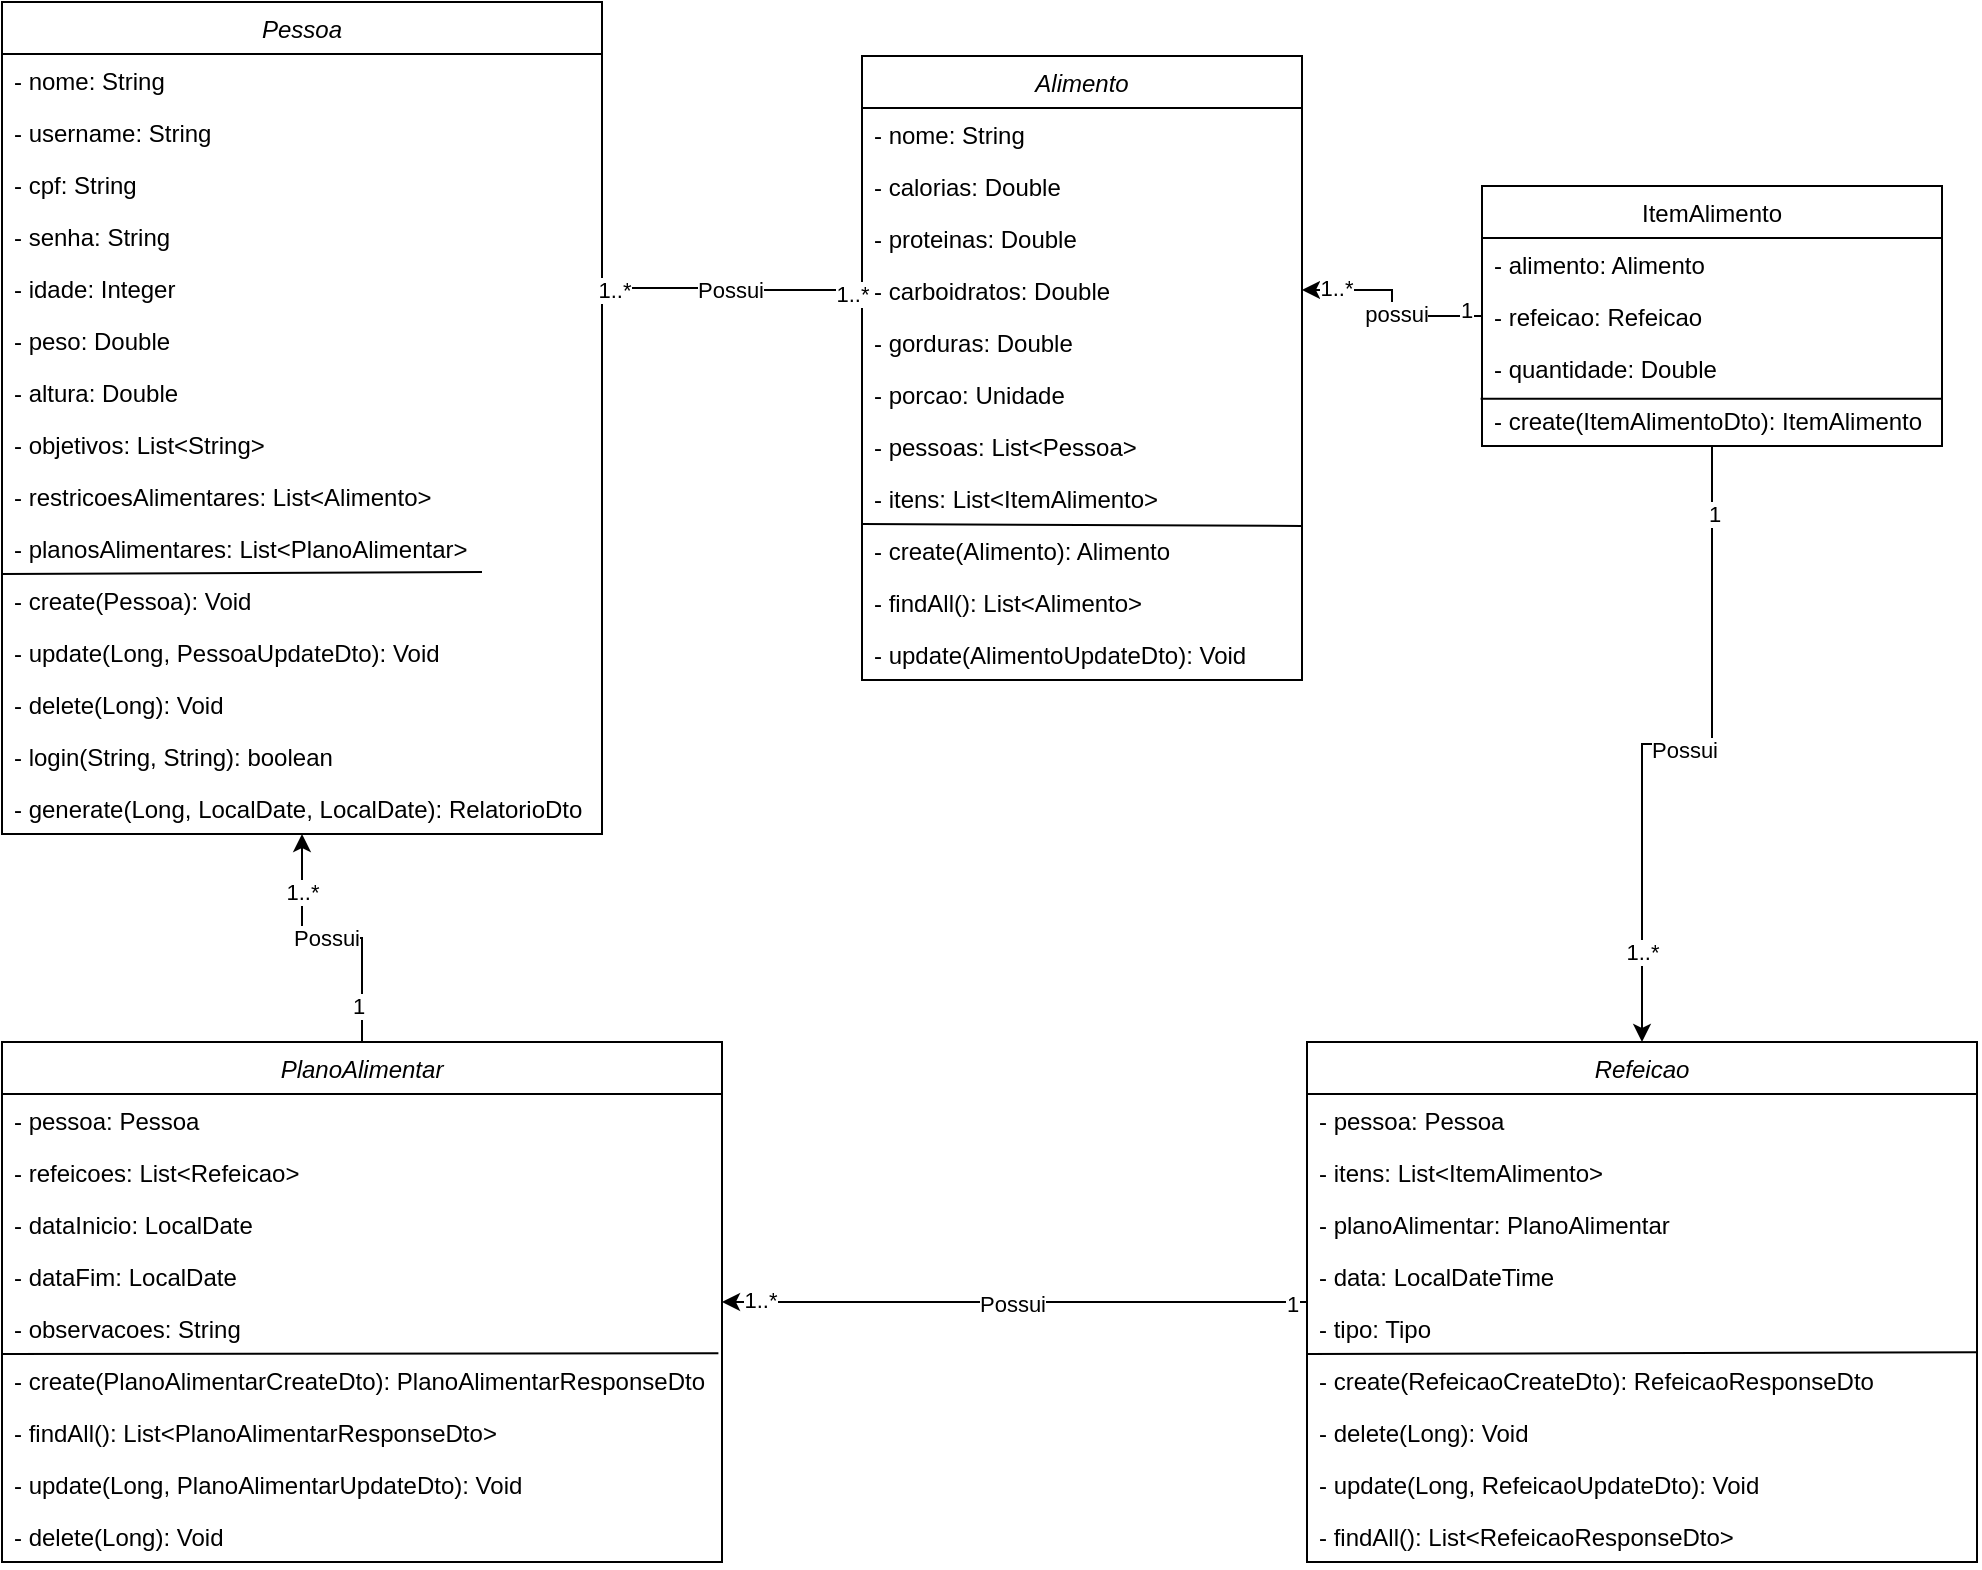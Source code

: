 <mxfile version="27.0.9">
  <diagram id="C5RBs43oDa-KdzZeNtuy" name="Page-1">
    <mxGraphModel dx="1426" dy="1946" grid="1" gridSize="10" guides="1" tooltips="1" connect="1" arrows="1" fold="1" page="1" pageScale="1" pageWidth="827" pageHeight="1169" math="0" shadow="0">
      <root>
        <mxCell id="WIyWlLk6GJQsqaUBKTNV-0" />
        <mxCell id="WIyWlLk6GJQsqaUBKTNV-1" parent="WIyWlLk6GJQsqaUBKTNV-0" />
        <mxCell id="zkfFHV4jXpPFQw0GAbJ--0" value="Alimento" style="swimlane;fontStyle=2;align=center;verticalAlign=top;childLayout=stackLayout;horizontal=1;startSize=26;horizontalStack=0;resizeParent=1;resizeLast=0;collapsible=1;marginBottom=0;rounded=0;shadow=0;strokeWidth=1;" parent="WIyWlLk6GJQsqaUBKTNV-1" vertex="1">
          <mxGeometry x="490" y="17" width="220" height="312" as="geometry">
            <mxRectangle x="230" y="140" width="160" height="26" as="alternateBounds" />
          </mxGeometry>
        </mxCell>
        <mxCell id="zkfFHV4jXpPFQw0GAbJ--1" value="- nome: String" style="text;align=left;verticalAlign=top;spacingLeft=4;spacingRight=4;overflow=hidden;rotatable=0;points=[[0,0.5],[1,0.5]];portConstraint=eastwest;" parent="zkfFHV4jXpPFQw0GAbJ--0" vertex="1">
          <mxGeometry y="26" width="220" height="26" as="geometry" />
        </mxCell>
        <mxCell id="zkfFHV4jXpPFQw0GAbJ--2" value="- calorias: Double" style="text;align=left;verticalAlign=top;spacingLeft=4;spacingRight=4;overflow=hidden;rotatable=0;points=[[0,0.5],[1,0.5]];portConstraint=eastwest;rounded=0;shadow=0;html=0;" parent="zkfFHV4jXpPFQw0GAbJ--0" vertex="1">
          <mxGeometry y="52" width="220" height="26" as="geometry" />
        </mxCell>
        <mxCell id="zkfFHV4jXpPFQw0GAbJ--3" value="- proteinas: Double" style="text;align=left;verticalAlign=top;spacingLeft=4;spacingRight=4;overflow=hidden;rotatable=0;points=[[0,0.5],[1,0.5]];portConstraint=eastwest;rounded=0;shadow=0;html=0;" parent="zkfFHV4jXpPFQw0GAbJ--0" vertex="1">
          <mxGeometry y="78" width="220" height="26" as="geometry" />
        </mxCell>
        <mxCell id="cG4yYEKGRYoJy5BFDzFy-0" value="- carboidratos: Double" style="text;align=left;verticalAlign=top;spacingLeft=4;spacingRight=4;overflow=hidden;rotatable=0;points=[[0,0.5],[1,0.5]];portConstraint=eastwest;rounded=0;shadow=0;html=0;" parent="zkfFHV4jXpPFQw0GAbJ--0" vertex="1">
          <mxGeometry y="104" width="220" height="26" as="geometry" />
        </mxCell>
        <mxCell id="cG4yYEKGRYoJy5BFDzFy-1" value="- gorduras: Double" style="text;align=left;verticalAlign=top;spacingLeft=4;spacingRight=4;overflow=hidden;rotatable=0;points=[[0,0.5],[1,0.5]];portConstraint=eastwest;rounded=0;shadow=0;html=0;" parent="zkfFHV4jXpPFQw0GAbJ--0" vertex="1">
          <mxGeometry y="130" width="220" height="26" as="geometry" />
        </mxCell>
        <mxCell id="cG4yYEKGRYoJy5BFDzFy-2" value="- porcao: Unidade" style="text;align=left;verticalAlign=top;spacingLeft=4;spacingRight=4;overflow=hidden;rotatable=0;points=[[0,0.5],[1,0.5]];portConstraint=eastwest;rounded=0;shadow=0;html=0;" parent="zkfFHV4jXpPFQw0GAbJ--0" vertex="1">
          <mxGeometry y="156" width="220" height="26" as="geometry" />
        </mxCell>
        <mxCell id="cG4yYEKGRYoJy5BFDzFy-3" value="- pessoas: List&lt;Pessoa&gt;" style="text;align=left;verticalAlign=top;spacingLeft=4;spacingRight=4;overflow=hidden;rotatable=0;points=[[0,0.5],[1,0.5]];portConstraint=eastwest;rounded=0;shadow=0;html=0;" parent="zkfFHV4jXpPFQw0GAbJ--0" vertex="1">
          <mxGeometry y="182" width="220" height="26" as="geometry" />
        </mxCell>
        <mxCell id="cG4yYEKGRYoJy5BFDzFy-4" value="- itens: List&lt;ItemAlimento&gt;" style="text;align=left;verticalAlign=top;spacingLeft=4;spacingRight=4;overflow=hidden;rotatable=0;points=[[0,0.5],[1,0.5]];portConstraint=eastwest;rounded=0;shadow=0;html=0;" parent="zkfFHV4jXpPFQw0GAbJ--0" vertex="1">
          <mxGeometry y="208" width="220" height="26" as="geometry" />
        </mxCell>
        <mxCell id="STjrseQzjW_MM1RefdrY-9" value="" style="endArrow=none;html=1;rounded=0;entryX=1;entryY=1.037;entryDx=0;entryDy=0;entryPerimeter=0;" parent="zkfFHV4jXpPFQw0GAbJ--0" target="cG4yYEKGRYoJy5BFDzFy-4" edge="1">
          <mxGeometry relative="1" as="geometry">
            <mxPoint y="234" as="sourcePoint" />
            <mxPoint x="160" y="234" as="targetPoint" />
          </mxGeometry>
        </mxCell>
        <mxCell id="STjrseQzjW_MM1RefdrY-21" value="- create(Alimento): Alimento" style="text;align=left;verticalAlign=top;spacingLeft=4;spacingRight=4;overflow=hidden;rotatable=0;points=[[0,0.5],[1,0.5]];portConstraint=eastwest;rounded=0;shadow=0;html=0;" parent="zkfFHV4jXpPFQw0GAbJ--0" vertex="1">
          <mxGeometry y="234" width="220" height="26" as="geometry" />
        </mxCell>
        <mxCell id="STjrseQzjW_MM1RefdrY-23" value="- findAll(): List&lt;Alimento&gt;" style="text;align=left;verticalAlign=top;spacingLeft=4;spacingRight=4;overflow=hidden;rotatable=0;points=[[0,0.5],[1,0.5]];portConstraint=eastwest;rounded=0;shadow=0;html=0;" parent="zkfFHV4jXpPFQw0GAbJ--0" vertex="1">
          <mxGeometry y="260" width="220" height="26" as="geometry" />
        </mxCell>
        <mxCell id="STjrseQzjW_MM1RefdrY-22" value="- update(AlimentoUpdateDto): Void" style="text;align=left;verticalAlign=top;spacingLeft=4;spacingRight=4;overflow=hidden;rotatable=0;points=[[0,0.5],[1,0.5]];portConstraint=eastwest;rounded=0;shadow=0;html=0;" parent="zkfFHV4jXpPFQw0GAbJ--0" vertex="1">
          <mxGeometry y="286" width="220" height="26" as="geometry" />
        </mxCell>
        <mxCell id="y1dbTIo-UcdsSL2UEVHJ-3" style="edgeStyle=orthogonalEdgeStyle;shape=connector;rounded=0;orthogonalLoop=1;jettySize=auto;html=1;entryX=1;entryY=0.5;entryDx=0;entryDy=0;strokeColor=default;align=center;verticalAlign=middle;fontFamily=Helvetica;fontSize=11;fontColor=default;labelBackgroundColor=default;endArrow=classic;" parent="WIyWlLk6GJQsqaUBKTNV-1" source="zkfFHV4jXpPFQw0GAbJ--17" target="cG4yYEKGRYoJy5BFDzFy-0" edge="1">
          <mxGeometry relative="1" as="geometry" />
        </mxCell>
        <mxCell id="y1dbTIo-UcdsSL2UEVHJ-4" value="possui" style="edgeLabel;html=1;align=center;verticalAlign=middle;resizable=0;points=[];fontFamily=Helvetica;fontSize=11;fontColor=default;labelBackgroundColor=default;" parent="y1dbTIo-UcdsSL2UEVHJ-3" vertex="1" connectable="0">
          <mxGeometry x="-0.161" y="-1" relative="1" as="geometry">
            <mxPoint as="offset" />
          </mxGeometry>
        </mxCell>
        <mxCell id="y1dbTIo-UcdsSL2UEVHJ-5" value="1..*" style="edgeLabel;html=1;align=center;verticalAlign=middle;resizable=0;points=[];fontFamily=Helvetica;fontSize=11;fontColor=default;labelBackgroundColor=default;" parent="y1dbTIo-UcdsSL2UEVHJ-3" vertex="1" connectable="0">
          <mxGeometry x="0.766" y="-1" relative="1" as="geometry">
            <mxPoint x="5" as="offset" />
          </mxGeometry>
        </mxCell>
        <mxCell id="y1dbTIo-UcdsSL2UEVHJ-20" value="1" style="edgeLabel;html=1;align=center;verticalAlign=middle;resizable=0;points=[];fontFamily=Helvetica;fontSize=11;fontColor=default;labelBackgroundColor=default;" parent="y1dbTIo-UcdsSL2UEVHJ-3" vertex="1" connectable="0">
          <mxGeometry x="-0.844" y="-3" relative="1" as="geometry">
            <mxPoint as="offset" />
          </mxGeometry>
        </mxCell>
        <mxCell id="0lct7mTjgLrh3pyMlzWK-0" style="edgeStyle=orthogonalEdgeStyle;rounded=0;orthogonalLoop=1;jettySize=auto;html=1;entryX=0.5;entryY=0;entryDx=0;entryDy=0;" parent="WIyWlLk6GJQsqaUBKTNV-1" source="zkfFHV4jXpPFQw0GAbJ--17" target="cG4yYEKGRYoJy5BFDzFy-33" edge="1">
          <mxGeometry relative="1" as="geometry" />
        </mxCell>
        <mxCell id="0lct7mTjgLrh3pyMlzWK-1" value="Possui" style="edgeLabel;html=1;align=center;verticalAlign=middle;resizable=0;points=[];" parent="0lct7mTjgLrh3pyMlzWK-0" vertex="1" connectable="0">
          <mxGeometry x="-0.017" y="3" relative="1" as="geometry">
            <mxPoint as="offset" />
          </mxGeometry>
        </mxCell>
        <mxCell id="0lct7mTjgLrh3pyMlzWK-2" value="1" style="edgeLabel;html=1;align=center;verticalAlign=middle;resizable=0;points=[];" parent="0lct7mTjgLrh3pyMlzWK-0" vertex="1" connectable="0">
          <mxGeometry x="-0.799" y="1" relative="1" as="geometry">
            <mxPoint as="offset" />
          </mxGeometry>
        </mxCell>
        <mxCell id="0lct7mTjgLrh3pyMlzWK-3" value="1..*" style="edgeLabel;html=1;align=center;verticalAlign=middle;resizable=0;points=[];" parent="0lct7mTjgLrh3pyMlzWK-0" vertex="1" connectable="0">
          <mxGeometry x="0.73" relative="1" as="geometry">
            <mxPoint as="offset" />
          </mxGeometry>
        </mxCell>
        <mxCell id="zkfFHV4jXpPFQw0GAbJ--17" value="ItemAlimento" style="swimlane;fontStyle=0;align=center;verticalAlign=top;childLayout=stackLayout;horizontal=1;startSize=26;horizontalStack=0;resizeParent=1;resizeLast=0;collapsible=1;marginBottom=0;rounded=0;shadow=0;strokeWidth=1;" parent="WIyWlLk6GJQsqaUBKTNV-1" vertex="1">
          <mxGeometry x="800" y="82" width="230" height="130" as="geometry">
            <mxRectangle x="550" y="140" width="160" height="26" as="alternateBounds" />
          </mxGeometry>
        </mxCell>
        <mxCell id="zkfFHV4jXpPFQw0GAbJ--18" value="- alimento: Alimento" style="text;align=left;verticalAlign=top;spacingLeft=4;spacingRight=4;overflow=hidden;rotatable=0;points=[[0,0.5],[1,0.5]];portConstraint=eastwest;" parent="zkfFHV4jXpPFQw0GAbJ--17" vertex="1">
          <mxGeometry y="26" width="230" height="26" as="geometry" />
        </mxCell>
        <mxCell id="zkfFHV4jXpPFQw0GAbJ--19" value="- refeicao: Refeicao" style="text;align=left;verticalAlign=top;spacingLeft=4;spacingRight=4;overflow=hidden;rotatable=0;points=[[0,0.5],[1,0.5]];portConstraint=eastwest;rounded=0;shadow=0;html=0;" parent="zkfFHV4jXpPFQw0GAbJ--17" vertex="1">
          <mxGeometry y="52" width="230" height="26" as="geometry" />
        </mxCell>
        <mxCell id="zkfFHV4jXpPFQw0GAbJ--20" value="- quantidade: Double" style="text;align=left;verticalAlign=top;spacingLeft=4;spacingRight=4;overflow=hidden;rotatable=0;points=[[0,0.5],[1,0.5]];portConstraint=eastwest;rounded=0;shadow=0;html=0;" parent="zkfFHV4jXpPFQw0GAbJ--17" vertex="1">
          <mxGeometry y="78" width="230" height="26" as="geometry" />
        </mxCell>
        <mxCell id="COkLb8HMXcyexw4MpFeS-0" value="" style="endArrow=none;html=1;rounded=0;entryX=1.002;entryY=1.09;entryDx=0;entryDy=0;entryPerimeter=0;exitX=-0.003;exitY=1.09;exitDx=0;exitDy=0;exitPerimeter=0;" parent="zkfFHV4jXpPFQw0GAbJ--17" source="zkfFHV4jXpPFQw0GAbJ--20" target="zkfFHV4jXpPFQw0GAbJ--20" edge="1">
          <mxGeometry width="50" height="50" relative="1" as="geometry">
            <mxPoint x="-20" y="128" as="sourcePoint" />
            <mxPoint x="30" y="78" as="targetPoint" />
          </mxGeometry>
        </mxCell>
        <mxCell id="COkLb8HMXcyexw4MpFeS-1" value="- create(ItemAlimentoDto): ItemAlimento" style="text;align=left;verticalAlign=top;spacingLeft=4;spacingRight=4;overflow=hidden;rotatable=0;points=[[0,0.5],[1,0.5]];portConstraint=eastwest;rounded=0;shadow=0;html=0;" parent="zkfFHV4jXpPFQw0GAbJ--17" vertex="1">
          <mxGeometry y="104" width="230" height="26" as="geometry" />
        </mxCell>
        <mxCell id="cG4yYEKGRYoJy5BFDzFy-5" value="Pessoa" style="swimlane;fontStyle=2;align=center;verticalAlign=top;childLayout=stackLayout;horizontal=1;startSize=26;horizontalStack=0;resizeParent=1;resizeLast=0;collapsible=1;marginBottom=0;rounded=0;shadow=0;strokeWidth=1;" parent="WIyWlLk6GJQsqaUBKTNV-1" vertex="1">
          <mxGeometry x="60" y="-10" width="300" height="416" as="geometry">
            <mxRectangle x="230" y="140" width="160" height="26" as="alternateBounds" />
          </mxGeometry>
        </mxCell>
        <mxCell id="cG4yYEKGRYoJy5BFDzFy-6" value="- nome: String" style="text;align=left;verticalAlign=top;spacingLeft=4;spacingRight=4;overflow=hidden;rotatable=0;points=[[0,0.5],[1,0.5]];portConstraint=eastwest;" parent="cG4yYEKGRYoJy5BFDzFy-5" vertex="1">
          <mxGeometry y="26" width="300" height="26" as="geometry" />
        </mxCell>
        <mxCell id="cG4yYEKGRYoJy5BFDzFy-7" value="- username: String" style="text;align=left;verticalAlign=top;spacingLeft=4;spacingRight=4;overflow=hidden;rotatable=0;points=[[0,0.5],[1,0.5]];portConstraint=eastwest;rounded=0;shadow=0;html=0;" parent="cG4yYEKGRYoJy5BFDzFy-5" vertex="1">
          <mxGeometry y="52" width="300" height="26" as="geometry" />
        </mxCell>
        <mxCell id="cG4yYEKGRYoJy5BFDzFy-8" value="- cpf: String" style="text;align=left;verticalAlign=top;spacingLeft=4;spacingRight=4;overflow=hidden;rotatable=0;points=[[0,0.5],[1,0.5]];portConstraint=eastwest;rounded=0;shadow=0;html=0;" parent="cG4yYEKGRYoJy5BFDzFy-5" vertex="1">
          <mxGeometry y="78" width="300" height="26" as="geometry" />
        </mxCell>
        <mxCell id="cG4yYEKGRYoJy5BFDzFy-9" value="- senha: String" style="text;align=left;verticalAlign=top;spacingLeft=4;spacingRight=4;overflow=hidden;rotatable=0;points=[[0,0.5],[1,0.5]];portConstraint=eastwest;rounded=0;shadow=0;html=0;" parent="cG4yYEKGRYoJy5BFDzFy-5" vertex="1">
          <mxGeometry y="104" width="300" height="26" as="geometry" />
        </mxCell>
        <mxCell id="cG4yYEKGRYoJy5BFDzFy-10" value="- idade: Integer" style="text;align=left;verticalAlign=top;spacingLeft=4;spacingRight=4;overflow=hidden;rotatable=0;points=[[0,0.5],[1,0.5]];portConstraint=eastwest;rounded=0;shadow=0;html=0;" parent="cG4yYEKGRYoJy5BFDzFy-5" vertex="1">
          <mxGeometry y="130" width="300" height="26" as="geometry" />
        </mxCell>
        <mxCell id="cG4yYEKGRYoJy5BFDzFy-11" value="- peso: Double" style="text;align=left;verticalAlign=top;spacingLeft=4;spacingRight=4;overflow=hidden;rotatable=0;points=[[0,0.5],[1,0.5]];portConstraint=eastwest;rounded=0;shadow=0;html=0;" parent="cG4yYEKGRYoJy5BFDzFy-5" vertex="1">
          <mxGeometry y="156" width="300" height="26" as="geometry" />
        </mxCell>
        <mxCell id="cG4yYEKGRYoJy5BFDzFy-12" value="- altura: Double" style="text;align=left;verticalAlign=top;spacingLeft=4;spacingRight=4;overflow=hidden;rotatable=0;points=[[0,0.5],[1,0.5]];portConstraint=eastwest;rounded=0;shadow=0;html=0;" parent="cG4yYEKGRYoJy5BFDzFy-5" vertex="1">
          <mxGeometry y="182" width="300" height="26" as="geometry" />
        </mxCell>
        <mxCell id="cG4yYEKGRYoJy5BFDzFy-13" value="- objetivos: List&lt;String&gt;" style="text;align=left;verticalAlign=top;spacingLeft=4;spacingRight=4;overflow=hidden;rotatable=0;points=[[0,0.5],[1,0.5]];portConstraint=eastwest;rounded=0;shadow=0;html=0;" parent="cG4yYEKGRYoJy5BFDzFy-5" vertex="1">
          <mxGeometry y="208" width="300" height="26" as="geometry" />
        </mxCell>
        <mxCell id="cG4yYEKGRYoJy5BFDzFy-14" value="- restricoesAlimentares: List&lt;Alimento&gt;" style="text;align=left;verticalAlign=top;spacingLeft=4;spacingRight=4;overflow=hidden;rotatable=0;points=[[0,0.5],[1,0.5]];portConstraint=eastwest;rounded=0;shadow=0;html=0;" parent="cG4yYEKGRYoJy5BFDzFy-5" vertex="1">
          <mxGeometry y="234" width="300" height="26" as="geometry" />
        </mxCell>
        <mxCell id="y1dbTIo-UcdsSL2UEVHJ-21" value="- planosAlimentares: List&lt;PlanoAlimentar&gt;" style="text;align=left;verticalAlign=top;spacingLeft=4;spacingRight=4;overflow=hidden;rotatable=0;points=[[0,0.5],[1,0.5]];portConstraint=eastwest;rounded=0;shadow=0;html=0;" parent="cG4yYEKGRYoJy5BFDzFy-5" vertex="1">
          <mxGeometry y="260" width="300" height="26" as="geometry" />
        </mxCell>
        <mxCell id="STjrseQzjW_MM1RefdrY-3" value="" style="endArrow=none;html=1;rounded=0;" parent="cG4yYEKGRYoJy5BFDzFy-5" edge="1">
          <mxGeometry relative="1" as="geometry">
            <mxPoint y="286" as="sourcePoint" />
            <mxPoint x="240" y="285" as="targetPoint" />
          </mxGeometry>
        </mxCell>
        <mxCell id="STjrseQzjW_MM1RefdrY-5" value="- create(Pessoa): Void" style="text;align=left;verticalAlign=top;spacingLeft=4;spacingRight=4;overflow=hidden;rotatable=0;points=[[0,0.5],[1,0.5]];portConstraint=eastwest;rounded=0;shadow=0;html=0;" parent="cG4yYEKGRYoJy5BFDzFy-5" vertex="1">
          <mxGeometry y="286" width="300" height="26" as="geometry" />
        </mxCell>
        <mxCell id="STjrseQzjW_MM1RefdrY-18" value="- update(Long, PessoaUpdateDto): Void" style="text;align=left;verticalAlign=top;spacingLeft=4;spacingRight=4;overflow=hidden;rotatable=0;points=[[0,0.5],[1,0.5]];portConstraint=eastwest;rounded=0;shadow=0;html=0;" parent="cG4yYEKGRYoJy5BFDzFy-5" vertex="1">
          <mxGeometry y="312" width="300" height="26" as="geometry" />
        </mxCell>
        <mxCell id="STjrseQzjW_MM1RefdrY-19" value="- delete(Long): Void" style="text;align=left;verticalAlign=top;spacingLeft=4;spacingRight=4;overflow=hidden;rotatable=0;points=[[0,0.5],[1,0.5]];portConstraint=eastwest;rounded=0;shadow=0;html=0;" parent="cG4yYEKGRYoJy5BFDzFy-5" vertex="1">
          <mxGeometry y="338" width="300" height="26" as="geometry" />
        </mxCell>
        <mxCell id="STjrseQzjW_MM1RefdrY-6" value="- login(String, String): boolean" style="text;align=left;verticalAlign=top;spacingLeft=4;spacingRight=4;overflow=hidden;rotatable=0;points=[[0,0.5],[1,0.5]];portConstraint=eastwest;rounded=0;shadow=0;html=0;" parent="cG4yYEKGRYoJy5BFDzFy-5" vertex="1">
          <mxGeometry y="364" width="300" height="26" as="geometry" />
        </mxCell>
        <mxCell id="STjrseQzjW_MM1RefdrY-25" value="- generate(Long, LocalDate, LocalDate): RelatorioDto" style="text;align=left;verticalAlign=top;spacingLeft=4;spacingRight=4;overflow=hidden;rotatable=0;points=[[0,0.5],[1,0.5]];portConstraint=eastwest;rounded=0;shadow=0;html=0;" parent="cG4yYEKGRYoJy5BFDzFy-5" vertex="1">
          <mxGeometry y="390" width="300" height="26" as="geometry" />
        </mxCell>
        <mxCell id="y1dbTIo-UcdsSL2UEVHJ-23" style="edgeStyle=orthogonalEdgeStyle;shape=connector;rounded=0;orthogonalLoop=1;jettySize=auto;html=1;strokeColor=default;align=center;verticalAlign=middle;fontFamily=Helvetica;fontSize=11;fontColor=default;labelBackgroundColor=default;endArrow=classic;entryX=0.5;entryY=1;entryDx=0;entryDy=0;" parent="WIyWlLk6GJQsqaUBKTNV-1" source="cG4yYEKGRYoJy5BFDzFy-17" target="cG4yYEKGRYoJy5BFDzFy-5" edge="1">
          <mxGeometry relative="1" as="geometry">
            <mxPoint x="-180" y="320" as="targetPoint" />
          </mxGeometry>
        </mxCell>
        <mxCell id="0lct7mTjgLrh3pyMlzWK-13" value="1" style="edgeLabel;html=1;align=center;verticalAlign=middle;resizable=0;points=[];" parent="y1dbTIo-UcdsSL2UEVHJ-23" vertex="1" connectable="0">
          <mxGeometry x="-0.729" y="2" relative="1" as="geometry">
            <mxPoint as="offset" />
          </mxGeometry>
        </mxCell>
        <mxCell id="0lct7mTjgLrh3pyMlzWK-14" value="Possui" style="edgeLabel;html=1;align=center;verticalAlign=middle;resizable=0;points=[];" parent="y1dbTIo-UcdsSL2UEVHJ-23" vertex="1" connectable="0">
          <mxGeometry x="0.046" relative="1" as="geometry">
            <mxPoint as="offset" />
          </mxGeometry>
        </mxCell>
        <mxCell id="0lct7mTjgLrh3pyMlzWK-15" value="1..*" style="edgeLabel;html=1;align=center;verticalAlign=middle;resizable=0;points=[];" parent="y1dbTIo-UcdsSL2UEVHJ-23" vertex="1" connectable="0">
          <mxGeometry x="0.574" relative="1" as="geometry">
            <mxPoint as="offset" />
          </mxGeometry>
        </mxCell>
        <mxCell id="cG4yYEKGRYoJy5BFDzFy-17" value="PlanoAlimentar" style="swimlane;fontStyle=2;align=center;verticalAlign=top;childLayout=stackLayout;horizontal=1;startSize=26;horizontalStack=0;resizeParent=1;resizeLast=0;collapsible=1;marginBottom=0;rounded=0;shadow=0;strokeWidth=1;" parent="WIyWlLk6GJQsqaUBKTNV-1" vertex="1">
          <mxGeometry x="60" y="510" width="360" height="260" as="geometry">
            <mxRectangle x="230" y="140" width="160" height="26" as="alternateBounds" />
          </mxGeometry>
        </mxCell>
        <mxCell id="cG4yYEKGRYoJy5BFDzFy-18" value="- pessoa: Pessoa" style="text;align=left;verticalAlign=top;spacingLeft=4;spacingRight=4;overflow=hidden;rotatable=0;points=[[0,0.5],[1,0.5]];portConstraint=eastwest;" parent="cG4yYEKGRYoJy5BFDzFy-17" vertex="1">
          <mxGeometry y="26" width="360" height="26" as="geometry" />
        </mxCell>
        <mxCell id="cG4yYEKGRYoJy5BFDzFy-19" value="- refeicoes: List&lt;Refeicao&gt;" style="text;align=left;verticalAlign=top;spacingLeft=4;spacingRight=4;overflow=hidden;rotatable=0;points=[[0,0.5],[1,0.5]];portConstraint=eastwest;rounded=0;shadow=0;html=0;" parent="cG4yYEKGRYoJy5BFDzFy-17" vertex="1">
          <mxGeometry y="52" width="360" height="26" as="geometry" />
        </mxCell>
        <mxCell id="cG4yYEKGRYoJy5BFDzFy-20" value="- dataInicio: LocalDate" style="text;align=left;verticalAlign=top;spacingLeft=4;spacingRight=4;overflow=hidden;rotatable=0;points=[[0,0.5],[1,0.5]];portConstraint=eastwest;rounded=0;shadow=0;html=0;" parent="cG4yYEKGRYoJy5BFDzFy-17" vertex="1">
          <mxGeometry y="78" width="360" height="26" as="geometry" />
        </mxCell>
        <mxCell id="cG4yYEKGRYoJy5BFDzFy-21" value="- dataFim: LocalDate" style="text;align=left;verticalAlign=top;spacingLeft=4;spacingRight=4;overflow=hidden;rotatable=0;points=[[0,0.5],[1,0.5]];portConstraint=eastwest;rounded=0;shadow=0;html=0;" parent="cG4yYEKGRYoJy5BFDzFy-17" vertex="1">
          <mxGeometry y="104" width="360" height="26" as="geometry" />
        </mxCell>
        <mxCell id="cG4yYEKGRYoJy5BFDzFy-22" value="- observacoes: String" style="text;align=left;verticalAlign=top;spacingLeft=4;spacingRight=4;overflow=hidden;rotatable=0;points=[[0,0.5],[1,0.5]];portConstraint=eastwest;rounded=0;shadow=0;html=0;" parent="cG4yYEKGRYoJy5BFDzFy-17" vertex="1">
          <mxGeometry y="130" width="360" height="26" as="geometry" />
        </mxCell>
        <mxCell id="STjrseQzjW_MM1RefdrY-13" value="" style="endArrow=none;html=1;rounded=0;entryX=0.995;entryY=0.987;entryDx=0;entryDy=0;entryPerimeter=0;" parent="cG4yYEKGRYoJy5BFDzFy-17" target="cG4yYEKGRYoJy5BFDzFy-22" edge="1">
          <mxGeometry relative="1" as="geometry">
            <mxPoint y="156" as="sourcePoint" />
            <mxPoint x="160" y="156" as="targetPoint" />
          </mxGeometry>
        </mxCell>
        <mxCell id="STjrseQzjW_MM1RefdrY-14" value="- create(PlanoAlimentarCreateDto): PlanoAlimentarResponseDto" style="text;align=left;verticalAlign=top;spacingLeft=4;spacingRight=4;overflow=hidden;rotatable=0;points=[[0,0.5],[1,0.5]];portConstraint=eastwest;rounded=0;shadow=0;html=0;" parent="cG4yYEKGRYoJy5BFDzFy-17" vertex="1">
          <mxGeometry y="156" width="360" height="26" as="geometry" />
        </mxCell>
        <mxCell id="STjrseQzjW_MM1RefdrY-15" value="- findAll(): List&lt;PlanoAlimentarResponseDto&gt;" style="text;align=left;verticalAlign=top;spacingLeft=4;spacingRight=4;overflow=hidden;rotatable=0;points=[[0,0.5],[1,0.5]];portConstraint=eastwest;rounded=0;shadow=0;html=0;" parent="cG4yYEKGRYoJy5BFDzFy-17" vertex="1">
          <mxGeometry y="182" width="360" height="26" as="geometry" />
        </mxCell>
        <mxCell id="STjrseQzjW_MM1RefdrY-16" value="- update(Long, PlanoAlimentarUpdateDto): Void" style="text;align=left;verticalAlign=top;spacingLeft=4;spacingRight=4;overflow=hidden;rotatable=0;points=[[0,0.5],[1,0.5]];portConstraint=eastwest;rounded=0;shadow=0;html=0;" parent="cG4yYEKGRYoJy5BFDzFy-17" vertex="1">
          <mxGeometry y="208" width="360" height="26" as="geometry" />
        </mxCell>
        <mxCell id="STjrseQzjW_MM1RefdrY-17" value="- delete(Long): Void" style="text;align=left;verticalAlign=top;spacingLeft=4;spacingRight=4;overflow=hidden;rotatable=0;points=[[0,0.5],[1,0.5]];portConstraint=eastwest;rounded=0;shadow=0;html=0;" parent="cG4yYEKGRYoJy5BFDzFy-17" vertex="1">
          <mxGeometry y="234" width="360" height="26" as="geometry" />
        </mxCell>
        <mxCell id="0lct7mTjgLrh3pyMlzWK-9" style="edgeStyle=orthogonalEdgeStyle;rounded=0;orthogonalLoop=1;jettySize=auto;html=1;" parent="WIyWlLk6GJQsqaUBKTNV-1" source="cG4yYEKGRYoJy5BFDzFy-33" target="cG4yYEKGRYoJy5BFDzFy-17" edge="1">
          <mxGeometry relative="1" as="geometry" />
        </mxCell>
        <mxCell id="0lct7mTjgLrh3pyMlzWK-10" value="Possui" style="edgeLabel;html=1;align=center;verticalAlign=middle;resizable=0;points=[];" parent="0lct7mTjgLrh3pyMlzWK-9" vertex="1" connectable="0">
          <mxGeometry x="0.009" y="1" relative="1" as="geometry">
            <mxPoint as="offset" />
          </mxGeometry>
        </mxCell>
        <mxCell id="0lct7mTjgLrh3pyMlzWK-11" value="1..*" style="edgeLabel;html=1;align=center;verticalAlign=middle;resizable=0;points=[];" parent="0lct7mTjgLrh3pyMlzWK-9" vertex="1" connectable="0">
          <mxGeometry x="0.875" y="-1" relative="1" as="geometry">
            <mxPoint as="offset" />
          </mxGeometry>
        </mxCell>
        <mxCell id="0lct7mTjgLrh3pyMlzWK-12" value="1" style="edgeLabel;html=1;align=center;verticalAlign=middle;resizable=0;points=[];" parent="0lct7mTjgLrh3pyMlzWK-9" vertex="1" connectable="0">
          <mxGeometry x="-0.944" y="1" relative="1" as="geometry">
            <mxPoint as="offset" />
          </mxGeometry>
        </mxCell>
        <mxCell id="cG4yYEKGRYoJy5BFDzFy-33" value="Refeicao" style="swimlane;fontStyle=2;align=center;verticalAlign=top;childLayout=stackLayout;horizontal=1;startSize=26;horizontalStack=0;resizeParent=1;resizeLast=0;collapsible=1;marginBottom=0;rounded=0;shadow=0;strokeWidth=1;" parent="WIyWlLk6GJQsqaUBKTNV-1" vertex="1">
          <mxGeometry x="712.5" y="510" width="335" height="260" as="geometry">
            <mxRectangle x="230" y="140" width="160" height="26" as="alternateBounds" />
          </mxGeometry>
        </mxCell>
        <mxCell id="cG4yYEKGRYoJy5BFDzFy-34" value="- pessoa: Pessoa" style="text;align=left;verticalAlign=top;spacingLeft=4;spacingRight=4;overflow=hidden;rotatable=0;points=[[0,0.5],[1,0.5]];portConstraint=eastwest;" parent="cG4yYEKGRYoJy5BFDzFy-33" vertex="1">
          <mxGeometry y="26" width="335" height="26" as="geometry" />
        </mxCell>
        <mxCell id="cG4yYEKGRYoJy5BFDzFy-35" value="- itens: List&lt;ItemAlimento&gt;" style="text;align=left;verticalAlign=top;spacingLeft=4;spacingRight=4;overflow=hidden;rotatable=0;points=[[0,0.5],[1,0.5]];portConstraint=eastwest;rounded=0;shadow=0;html=0;" parent="cG4yYEKGRYoJy5BFDzFy-33" vertex="1">
          <mxGeometry y="52" width="335" height="26" as="geometry" />
        </mxCell>
        <mxCell id="0lct7mTjgLrh3pyMlzWK-5" value="- planoAlimentar: PlanoAlimentar" style="text;align=left;verticalAlign=top;spacingLeft=4;spacingRight=4;overflow=hidden;rotatable=0;points=[[0,0.5],[1,0.5]];portConstraint=eastwest;rounded=0;shadow=0;html=0;" parent="cG4yYEKGRYoJy5BFDzFy-33" vertex="1">
          <mxGeometry y="78" width="335" height="26" as="geometry" />
        </mxCell>
        <mxCell id="cG4yYEKGRYoJy5BFDzFy-36" value="- data: LocalDateTime" style="text;align=left;verticalAlign=top;spacingLeft=4;spacingRight=4;overflow=hidden;rotatable=0;points=[[0,0.5],[1,0.5]];portConstraint=eastwest;rounded=0;shadow=0;html=0;" parent="cG4yYEKGRYoJy5BFDzFy-33" vertex="1">
          <mxGeometry y="104" width="335" height="26" as="geometry" />
        </mxCell>
        <mxCell id="cG4yYEKGRYoJy5BFDzFy-37" value="- tipo: Tipo" style="text;align=left;verticalAlign=top;spacingLeft=4;spacingRight=4;overflow=hidden;rotatable=0;points=[[0,0.5],[1,0.5]];portConstraint=eastwest;rounded=0;shadow=0;html=0;" parent="cG4yYEKGRYoJy5BFDzFy-33" vertex="1">
          <mxGeometry y="130" width="335" height="26" as="geometry" />
        </mxCell>
        <mxCell id="STjrseQzjW_MM1RefdrY-24" value="" style="endArrow=none;html=1;rounded=0;entryX=1;entryY=0.966;entryDx=0;entryDy=0;entryPerimeter=0;" parent="cG4yYEKGRYoJy5BFDzFy-33" target="cG4yYEKGRYoJy5BFDzFy-37" edge="1">
          <mxGeometry relative="1" as="geometry">
            <mxPoint y="156" as="sourcePoint" />
            <mxPoint x="160" y="156" as="targetPoint" />
          </mxGeometry>
        </mxCell>
        <mxCell id="STjrseQzjW_MM1RefdrY-26" value="- create(RefeicaoCreateDto): RefeicaoResponseDto" style="text;align=left;verticalAlign=top;spacingLeft=4;spacingRight=4;overflow=hidden;rotatable=0;points=[[0,0.5],[1,0.5]];portConstraint=eastwest;rounded=0;shadow=0;html=0;" parent="cG4yYEKGRYoJy5BFDzFy-33" vertex="1">
          <mxGeometry y="156" width="335" height="26" as="geometry" />
        </mxCell>
        <mxCell id="STjrseQzjW_MM1RefdrY-29" value="- delete(Long): Void" style="text;align=left;verticalAlign=top;spacingLeft=4;spacingRight=4;overflow=hidden;rotatable=0;points=[[0,0.5],[1,0.5]];portConstraint=eastwest;rounded=0;shadow=0;html=0;" parent="cG4yYEKGRYoJy5BFDzFy-33" vertex="1">
          <mxGeometry y="182" width="335" height="26" as="geometry" />
        </mxCell>
        <mxCell id="STjrseQzjW_MM1RefdrY-28" value="- update(Long, RefeicaoUpdateDto): Void" style="text;align=left;verticalAlign=top;spacingLeft=4;spacingRight=4;overflow=hidden;rotatable=0;points=[[0,0.5],[1,0.5]];portConstraint=eastwest;rounded=0;shadow=0;html=0;" parent="cG4yYEKGRYoJy5BFDzFy-33" vertex="1">
          <mxGeometry y="208" width="335" height="26" as="geometry" />
        </mxCell>
        <mxCell id="STjrseQzjW_MM1RefdrY-27" value="- findAll(): List&lt;RefeicaoResponseDto&gt;" style="text;align=left;verticalAlign=top;spacingLeft=4;spacingRight=4;overflow=hidden;rotatable=0;points=[[0,0.5],[1,0.5]];portConstraint=eastwest;rounded=0;shadow=0;html=0;" parent="cG4yYEKGRYoJy5BFDzFy-33" vertex="1">
          <mxGeometry y="234" width="335" height="26" as="geometry" />
        </mxCell>
        <mxCell id="y1dbTIo-UcdsSL2UEVHJ-24" value="" style="endArrow=none;html=1;rounded=0;strokeColor=default;align=center;verticalAlign=middle;fontFamily=Helvetica;fontSize=11;fontColor=default;labelBackgroundColor=default;edgeStyle=orthogonalEdgeStyle;exitX=1;exitY=0.5;exitDx=0;exitDy=0;entryX=0;entryY=0.5;entryDx=0;entryDy=0;" parent="WIyWlLk6GJQsqaUBKTNV-1" source="cG4yYEKGRYoJy5BFDzFy-10" target="cG4yYEKGRYoJy5BFDzFy-0" edge="1">
          <mxGeometry width="50" height="50" relative="1" as="geometry">
            <mxPoint x="350" y="220" as="sourcePoint" />
            <mxPoint x="400" y="170" as="targetPoint" />
          </mxGeometry>
        </mxCell>
        <mxCell id="y1dbTIo-UcdsSL2UEVHJ-35" value="Possui" style="edgeLabel;html=1;align=center;verticalAlign=middle;resizable=0;points=[];fontFamily=Helvetica;fontSize=11;fontColor=default;labelBackgroundColor=default;" parent="y1dbTIo-UcdsSL2UEVHJ-24" vertex="1" connectable="0">
          <mxGeometry y="-1" relative="1" as="geometry">
            <mxPoint as="offset" />
          </mxGeometry>
        </mxCell>
        <mxCell id="y1dbTIo-UcdsSL2UEVHJ-36" value="1..*" style="edgeLabel;html=1;align=center;verticalAlign=middle;resizable=0;points=[];fontFamily=Helvetica;fontSize=11;fontColor=default;labelBackgroundColor=default;" parent="y1dbTIo-UcdsSL2UEVHJ-24" vertex="1" connectable="0">
          <mxGeometry x="-0.917" y="-1" relative="1" as="geometry">
            <mxPoint as="offset" />
          </mxGeometry>
        </mxCell>
        <mxCell id="y1dbTIo-UcdsSL2UEVHJ-37" value="1..*" style="edgeLabel;html=1;align=center;verticalAlign=middle;resizable=0;points=[];fontFamily=Helvetica;fontSize=11;fontColor=default;labelBackgroundColor=default;" parent="y1dbTIo-UcdsSL2UEVHJ-24" vertex="1" connectable="0">
          <mxGeometry x="0.917" y="-2" relative="1" as="geometry">
            <mxPoint as="offset" />
          </mxGeometry>
        </mxCell>
      </root>
    </mxGraphModel>
  </diagram>
</mxfile>
